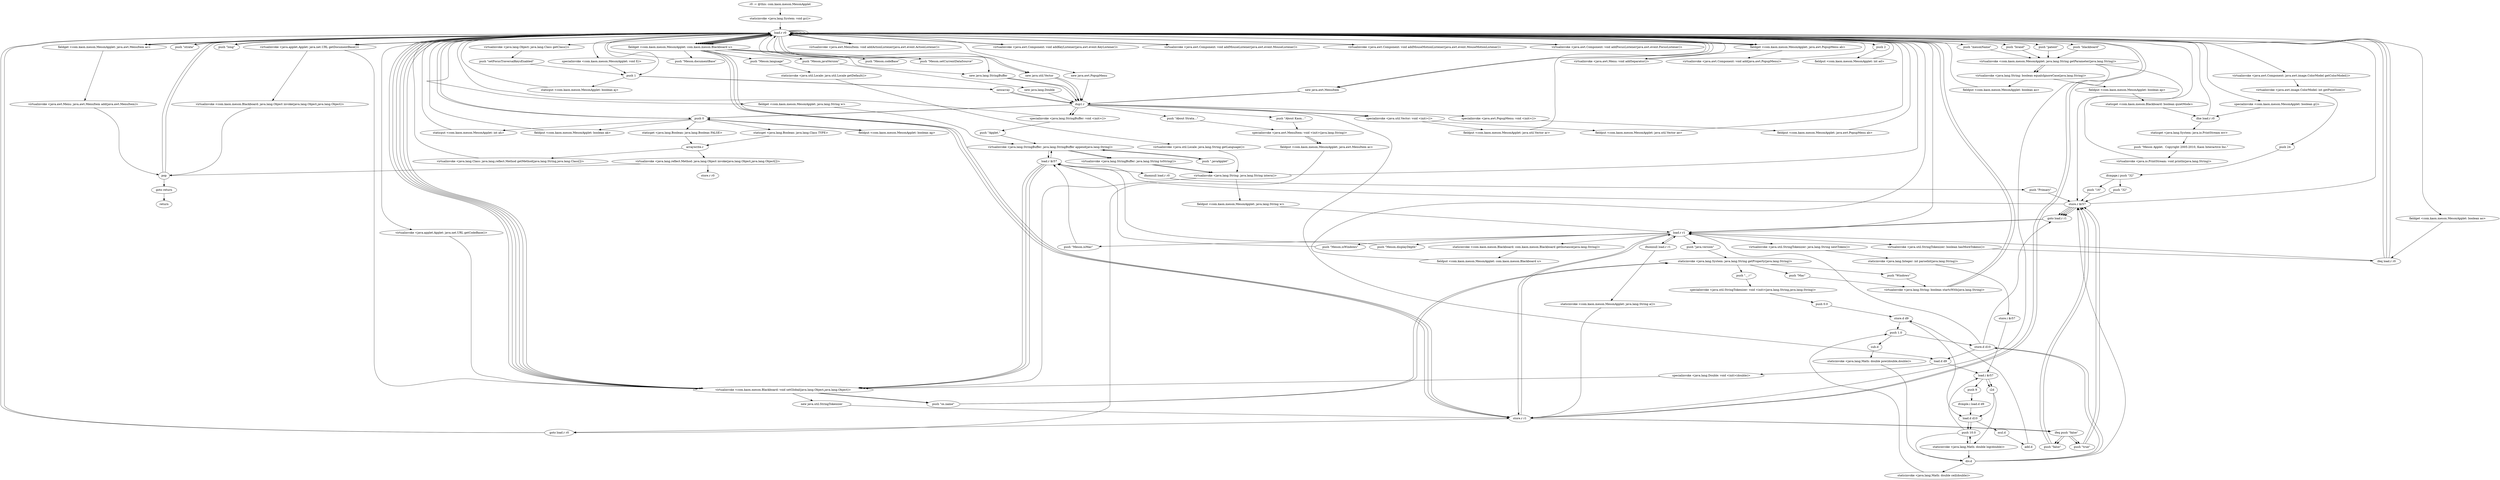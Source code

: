 digraph "" {
    "r0 := @this: com.kaon.meson.MesonApplet"
    "staticinvoke <java.lang.System: void gc()>"
    "r0 := @this: com.kaon.meson.MesonApplet"->"staticinvoke <java.lang.System: void gc()>";
    "load.r r0"
    "staticinvoke <java.lang.System: void gc()>"->"load.r r0";
    "specialinvoke <com.kaon.meson.MesonApplet: void f()>"
    "load.r r0"->"specialinvoke <com.kaon.meson.MesonApplet: void f()>";
    "push 1"
    "specialinvoke <com.kaon.meson.MesonApplet: void f()>"->"push 1";
    "staticput <com.kaon.meson.MesonApplet: boolean aj>"
    "push 1"->"staticput <com.kaon.meson.MesonApplet: boolean aj>";
    "staticput <com.kaon.meson.MesonApplet: boolean aj>"->"load.r r0";
    "push \"strata\""
    "load.r r0"->"push \"strata\"";
    "push \"strata\""->"load.r r0";
    "push \"brand\""
    "load.r r0"->"push \"brand\"";
    "virtualinvoke <com.kaon.meson.MesonApplet: java.lang.String getParameter(java.lang.String)>"
    "push \"brand\""->"virtualinvoke <com.kaon.meson.MesonApplet: java.lang.String getParameter(java.lang.String)>";
    "virtualinvoke <java.lang.String: boolean equalsIgnoreCase(java.lang.String)>"
    "virtualinvoke <com.kaon.meson.MesonApplet: java.lang.String getParameter(java.lang.String)>"->"virtualinvoke <java.lang.String: boolean equalsIgnoreCase(java.lang.String)>";
    "fieldput <com.kaon.meson.MesonApplet: boolean ao>"
    "virtualinvoke <java.lang.String: boolean equalsIgnoreCase(java.lang.String)>"->"fieldput <com.kaon.meson.MesonApplet: boolean ao>";
    "fieldput <com.kaon.meson.MesonApplet: boolean ao>"->"load.r r0";
    "push \"long\""
    "load.r r0"->"push \"long\"";
    "push \"long\""->"load.r r0";
    "push \"patent\""
    "load.r r0"->"push \"patent\"";
    "push \"patent\""->"virtualinvoke <com.kaon.meson.MesonApplet: java.lang.String getParameter(java.lang.String)>";
    "virtualinvoke <com.kaon.meson.MesonApplet: java.lang.String getParameter(java.lang.String)>"->"virtualinvoke <java.lang.String: boolean equalsIgnoreCase(java.lang.String)>";
    "fieldput <com.kaon.meson.MesonApplet: boolean ap>"
    "virtualinvoke <java.lang.String: boolean equalsIgnoreCase(java.lang.String)>"->"fieldput <com.kaon.meson.MesonApplet: boolean ap>";
    "staticget <com.kaon.meson.Blackboard: boolean quietMode>"
    "fieldput <com.kaon.meson.MesonApplet: boolean ap>"->"staticget <com.kaon.meson.Blackboard: boolean quietMode>";
    "ifne load.r r0"
    "staticget <com.kaon.meson.Blackboard: boolean quietMode>"->"ifne load.r r0";
    "staticget <java.lang.System: java.io.PrintStream err>"
    "ifne load.r r0"->"staticget <java.lang.System: java.io.PrintStream err>";
    "push \"Meson Applet.  Copyright 2005-2010, Kaon Interactive Inc.\""
    "staticget <java.lang.System: java.io.PrintStream err>"->"push \"Meson Applet.  Copyright 2005-2010, Kaon Interactive Inc.\"";
    "virtualinvoke <java.io.PrintStream: void println(java.lang.String)>"
    "push \"Meson Applet.  Copyright 2005-2010, Kaon Interactive Inc.\""->"virtualinvoke <java.io.PrintStream: void println(java.lang.String)>";
    "virtualinvoke <java.io.PrintStream: void println(java.lang.String)>"->"load.r r0";
    "push 0"
    "load.r r0"->"push 0";
    "fieldput <com.kaon.meson.MesonApplet: boolean ag>"
    "push 0"->"fieldput <com.kaon.meson.MesonApplet: boolean ag>";
    "fieldput <com.kaon.meson.MesonApplet: boolean ag>"->"push 0";
    "staticput <com.kaon.meson.MesonApplet: int ah>"
    "push 0"->"staticput <com.kaon.meson.MesonApplet: int ah>";
    "staticput <com.kaon.meson.MesonApplet: int ah>"->"load.r r0";
    "load.r r0"->"push 0";
    "fieldput <com.kaon.meson.MesonApplet: boolean ak>"
    "push 0"->"fieldput <com.kaon.meson.MesonApplet: boolean ak>";
    "fieldput <com.kaon.meson.MesonApplet: boolean ak>"->"load.r r0";
    "push \"blackboard\""
    "load.r r0"->"push \"blackboard\"";
    "push \"blackboard\""->"virtualinvoke <com.kaon.meson.MesonApplet: java.lang.String getParameter(java.lang.String)>";
    "store.r r1"
    "virtualinvoke <com.kaon.meson.MesonApplet: java.lang.String getParameter(java.lang.String)>"->"store.r r1";
    "store.r r1"->"load.r r0";
    "push \"mesonName\""
    "load.r r0"->"push \"mesonName\"";
    "push \"mesonName\""->"virtualinvoke <com.kaon.meson.MesonApplet: java.lang.String getParameter(java.lang.String)>";
    "store.r $r57"
    "virtualinvoke <com.kaon.meson.MesonApplet: java.lang.String getParameter(java.lang.String)>"->"store.r $r57";
    "load.r $r57"
    "store.r $r57"->"load.r $r57";
    "ifnonnull load.r r0"
    "load.r $r57"->"ifnonnull load.r r0";
    "push \"Primary\""
    "ifnonnull load.r r0"->"push \"Primary\"";
    "push \"Primary\""->"store.r $r57";
    "store.r $r57"->"load.r r0";
    "new java.lang.StringBuffer"
    "load.r r0"->"new java.lang.StringBuffer";
    "dup1.r"
    "new java.lang.StringBuffer"->"dup1.r";
    "specialinvoke <java.lang.StringBuffer: void <init>()>"
    "dup1.r"->"specialinvoke <java.lang.StringBuffer: void <init>()>";
    "push \"Applet.\""
    "specialinvoke <java.lang.StringBuffer: void <init>()>"->"push \"Applet.\"";
    "virtualinvoke <java.lang.StringBuffer: java.lang.StringBuffer append(java.lang.String)>"
    "push \"Applet.\""->"virtualinvoke <java.lang.StringBuffer: java.lang.StringBuffer append(java.lang.String)>";
    "virtualinvoke <java.lang.StringBuffer: java.lang.StringBuffer append(java.lang.String)>"->"load.r $r57";
    "load.r $r57"->"virtualinvoke <java.lang.StringBuffer: java.lang.StringBuffer append(java.lang.String)>";
    "virtualinvoke <java.lang.StringBuffer: java.lang.String toString()>"
    "virtualinvoke <java.lang.StringBuffer: java.lang.StringBuffer append(java.lang.String)>"->"virtualinvoke <java.lang.StringBuffer: java.lang.String toString()>";
    "virtualinvoke <java.lang.String: java.lang.String intern()>"
    "virtualinvoke <java.lang.StringBuffer: java.lang.String toString()>"->"virtualinvoke <java.lang.String: java.lang.String intern()>";
    "fieldput <com.kaon.meson.MesonApplet: java.lang.String w>"
    "virtualinvoke <java.lang.String: java.lang.String intern()>"->"fieldput <com.kaon.meson.MesonApplet: java.lang.String w>";
    "load.r r1"
    "fieldput <com.kaon.meson.MesonApplet: java.lang.String w>"->"load.r r1";
    "ifnonnull load.r r1"
    "load.r r1"->"ifnonnull load.r r1";
    "staticinvoke <com.kaon.meson.MesonApplet: java.lang.String a()>"
    "ifnonnull load.r r1"->"staticinvoke <com.kaon.meson.MesonApplet: java.lang.String a()>";
    "staticinvoke <com.kaon.meson.MesonApplet: java.lang.String a()>"->"store.r r1";
    "goto load.r r0"
    "store.r r1"->"goto load.r r0";
    "goto load.r r0"->"load.r r0";
    "load.r r0"->"load.r r1";
    "staticinvoke <com.kaon.meson.Blackboard: com.kaon.meson.Blackboard getInstance(java.lang.String)>"
    "load.r r1"->"staticinvoke <com.kaon.meson.Blackboard: com.kaon.meson.Blackboard getInstance(java.lang.String)>";
    "fieldput <com.kaon.meson.MesonApplet: com.kaon.meson.Blackboard u>"
    "staticinvoke <com.kaon.meson.Blackboard: com.kaon.meson.Blackboard getInstance(java.lang.String)>"->"fieldput <com.kaon.meson.MesonApplet: com.kaon.meson.Blackboard u>";
    "fieldput <com.kaon.meson.MesonApplet: com.kaon.meson.Blackboard u>"->"load.r r0";
    "fieldget <com.kaon.meson.MesonApplet: com.kaon.meson.Blackboard u>"
    "load.r r0"->"fieldget <com.kaon.meson.MesonApplet: com.kaon.meson.Blackboard u>";
    "fieldget <com.kaon.meson.MesonApplet: com.kaon.meson.Blackboard u>"->"new java.lang.StringBuffer";
    "new java.lang.StringBuffer"->"dup1.r";
    "dup1.r"->"specialinvoke <java.lang.StringBuffer: void <init>()>";
    "specialinvoke <java.lang.StringBuffer: void <init>()>"->"load.r r0";
    "fieldget <com.kaon.meson.MesonApplet: java.lang.String w>"
    "load.r r0"->"fieldget <com.kaon.meson.MesonApplet: java.lang.String w>";
    "fieldget <com.kaon.meson.MesonApplet: java.lang.String w>"->"virtualinvoke <java.lang.StringBuffer: java.lang.StringBuffer append(java.lang.String)>";
    "push \".javaApplet\""
    "virtualinvoke <java.lang.StringBuffer: java.lang.StringBuffer append(java.lang.String)>"->"push \".javaApplet\"";
    "push \".javaApplet\""->"virtualinvoke <java.lang.StringBuffer: java.lang.StringBuffer append(java.lang.String)>";
    "virtualinvoke <java.lang.StringBuffer: java.lang.StringBuffer append(java.lang.String)>"->"virtualinvoke <java.lang.StringBuffer: java.lang.String toString()>";
    "virtualinvoke <java.lang.StringBuffer: java.lang.String toString()>"->"virtualinvoke <java.lang.String: java.lang.String intern()>";
    "virtualinvoke <java.lang.String: java.lang.String intern()>"->"load.r r0";
    "virtualinvoke <com.kaon.meson.Blackboard: void setGlobal(java.lang.Object,java.lang.Object)>"
    "load.r r0"->"virtualinvoke <com.kaon.meson.Blackboard: void setGlobal(java.lang.Object,java.lang.Object)>";
    "virtualinvoke <com.kaon.meson.Blackboard: void setGlobal(java.lang.Object,java.lang.Object)>"->"load.r r0";
    "load.r r0"->"fieldget <com.kaon.meson.MesonApplet: com.kaon.meson.Blackboard u>";
    "push \"Meson.documentBase\""
    "fieldget <com.kaon.meson.MesonApplet: com.kaon.meson.Blackboard u>"->"push \"Meson.documentBase\"";
    "push \"Meson.documentBase\""->"load.r r0";
    "virtualinvoke <java.applet.Applet: java.net.URL getDocumentBase()>"
    "load.r r0"->"virtualinvoke <java.applet.Applet: java.net.URL getDocumentBase()>";
    "virtualinvoke <java.applet.Applet: java.net.URL getDocumentBase()>"->"virtualinvoke <com.kaon.meson.Blackboard: void setGlobal(java.lang.Object,java.lang.Object)>";
    "virtualinvoke <com.kaon.meson.Blackboard: void setGlobal(java.lang.Object,java.lang.Object)>"->"load.r r0";
    "load.r r0"->"fieldget <com.kaon.meson.MesonApplet: com.kaon.meson.Blackboard u>";
    "push \"Meson.codeBase\""
    "fieldget <com.kaon.meson.MesonApplet: com.kaon.meson.Blackboard u>"->"push \"Meson.codeBase\"";
    "push \"Meson.codeBase\""->"load.r r0";
    "virtualinvoke <java.applet.Applet: java.net.URL getCodeBase()>"
    "load.r r0"->"virtualinvoke <java.applet.Applet: java.net.URL getCodeBase()>";
    "virtualinvoke <java.applet.Applet: java.net.URL getCodeBase()>"->"virtualinvoke <com.kaon.meson.Blackboard: void setGlobal(java.lang.Object,java.lang.Object)>";
    "virtualinvoke <com.kaon.meson.Blackboard: void setGlobal(java.lang.Object,java.lang.Object)>"->"load.r r0";
    "load.r r0"->"fieldget <com.kaon.meson.MesonApplet: com.kaon.meson.Blackboard u>";
    "push \"Meson.setCurrentDataSource\""
    "fieldget <com.kaon.meson.MesonApplet: com.kaon.meson.Blackboard u>"->"push \"Meson.setCurrentDataSource\"";
    "push \"Meson.setCurrentDataSource\""->"load.r r0";
    "load.r r0"->"virtualinvoke <java.applet.Applet: java.net.URL getDocumentBase()>";
    "virtualinvoke <com.kaon.meson.Blackboard: java.lang.Object invoke(java.lang.Object,java.lang.Object)>"
    "virtualinvoke <java.applet.Applet: java.net.URL getDocumentBase()>"->"virtualinvoke <com.kaon.meson.Blackboard: java.lang.Object invoke(java.lang.Object,java.lang.Object)>";
    "pop"
    "virtualinvoke <com.kaon.meson.Blackboard: java.lang.Object invoke(java.lang.Object,java.lang.Object)>"->"pop";
    "pop"->"load.r r0";
    "load.r r0"->"fieldget <com.kaon.meson.MesonApplet: com.kaon.meson.Blackboard u>";
    "fieldget <com.kaon.meson.MesonApplet: com.kaon.meson.Blackboard u>"->"store.r r1";
    "store.r r1"->"load.r r0";
    "virtualinvoke <java.awt.Component: java.awt.image.ColorModel getColorModel()>"
    "load.r r0"->"virtualinvoke <java.awt.Component: java.awt.image.ColorModel getColorModel()>";
    "virtualinvoke <java.awt.image.ColorModel: int getPixelSize()>"
    "virtualinvoke <java.awt.Component: java.awt.image.ColorModel getColorModel()>"->"virtualinvoke <java.awt.image.ColorModel: int getPixelSize()>";
    "push 24"
    "virtualinvoke <java.awt.image.ColorModel: int getPixelSize()>"->"push 24";
    "ifcmpge.i push \"32\""
    "push 24"->"ifcmpge.i push \"32\"";
    "push \"16\""
    "ifcmpge.i push \"32\""->"push \"16\"";
    "push \"16\""->"store.r $r57";
    "goto load.r r1"
    "store.r $r57"->"goto load.r r1";
    "goto load.r r1"->"load.r r1";
    "push \"Meson.displayDepth\""
    "load.r r1"->"push \"Meson.displayDepth\"";
    "push \"Meson.displayDepth\""->"load.r $r57";
    "load.r $r57"->"virtualinvoke <com.kaon.meson.Blackboard: void setGlobal(java.lang.Object,java.lang.Object)>";
    "push \"os.name\""
    "virtualinvoke <com.kaon.meson.Blackboard: void setGlobal(java.lang.Object,java.lang.Object)>"->"push \"os.name\"";
    "staticinvoke <java.lang.System: java.lang.String getProperty(java.lang.String)>"
    "push \"os.name\""->"staticinvoke <java.lang.System: java.lang.String getProperty(java.lang.String)>";
    "push \"Mac\""
    "staticinvoke <java.lang.System: java.lang.String getProperty(java.lang.String)>"->"push \"Mac\"";
    "virtualinvoke <java.lang.String: boolean startsWith(java.lang.String)>"
    "push \"Mac\""->"virtualinvoke <java.lang.String: boolean startsWith(java.lang.String)>";
    "virtualinvoke <java.lang.String: boolean startsWith(java.lang.String)>"->"load.r r0";
    "load.r r0"->"fieldget <com.kaon.meson.MesonApplet: com.kaon.meson.Blackboard u>";
    "fieldget <com.kaon.meson.MesonApplet: com.kaon.meson.Blackboard u>"->"store.r r1";
    "ifeq push \"false\""
    "store.r r1"->"ifeq push \"false\"";
    "push \"true\""
    "ifeq push \"false\""->"push \"true\"";
    "push \"true\""->"store.r $r57";
    "store.r $r57"->"goto load.r r1";
    "goto load.r r1"->"load.r r1";
    "push \"Meson.isMac\""
    "load.r r1"->"push \"Meson.isMac\"";
    "push \"Meson.isMac\""->"load.r $r57";
    "load.r $r57"->"virtualinvoke <com.kaon.meson.Blackboard: void setGlobal(java.lang.Object,java.lang.Object)>";
    "virtualinvoke <com.kaon.meson.Blackboard: void setGlobal(java.lang.Object,java.lang.Object)>"->"push \"os.name\"";
    "push \"os.name\""->"staticinvoke <java.lang.System: java.lang.String getProperty(java.lang.String)>";
    "push \"Windows\""
    "staticinvoke <java.lang.System: java.lang.String getProperty(java.lang.String)>"->"push \"Windows\"";
    "push \"Windows\""->"virtualinvoke <java.lang.String: boolean startsWith(java.lang.String)>";
    "virtualinvoke <java.lang.String: boolean startsWith(java.lang.String)>"->"load.r r0";
    "load.r r0"->"fieldget <com.kaon.meson.MesonApplet: com.kaon.meson.Blackboard u>";
    "fieldget <com.kaon.meson.MesonApplet: com.kaon.meson.Blackboard u>"->"store.r r1";
    "store.r r1"->"ifeq push \"false\"";
    "ifeq push \"false\""->"push \"true\"";
    "push \"true\""->"store.r $r57";
    "store.r $r57"->"goto load.r r1";
    "goto load.r r1"->"load.r r1";
    "push \"Meson.isWindows\""
    "load.r r1"->"push \"Meson.isWindows\"";
    "push \"Meson.isWindows\""->"load.r $r57";
    "load.r $r57"->"virtualinvoke <com.kaon.meson.Blackboard: void setGlobal(java.lang.Object,java.lang.Object)>";
    "virtualinvoke <com.kaon.meson.Blackboard: void setGlobal(java.lang.Object,java.lang.Object)>"->"load.r r0";
    "load.r r0"->"fieldget <com.kaon.meson.MesonApplet: com.kaon.meson.Blackboard u>";
    "push \"Meson.language\""
    "fieldget <com.kaon.meson.MesonApplet: com.kaon.meson.Blackboard u>"->"push \"Meson.language\"";
    "staticinvoke <java.util.Locale: java.util.Locale getDefault()>"
    "push \"Meson.language\""->"staticinvoke <java.util.Locale: java.util.Locale getDefault()>";
    "virtualinvoke <java.util.Locale: java.lang.String getLanguage()>"
    "staticinvoke <java.util.Locale: java.util.Locale getDefault()>"->"virtualinvoke <java.util.Locale: java.lang.String getLanguage()>";
    "virtualinvoke <java.util.Locale: java.lang.String getLanguage()>"->"virtualinvoke <java.lang.String: java.lang.String intern()>";
    "virtualinvoke <java.lang.String: java.lang.String intern()>"->"virtualinvoke <com.kaon.meson.Blackboard: void setGlobal(java.lang.Object,java.lang.Object)>";
    "new java.util.StringTokenizer"
    "virtualinvoke <com.kaon.meson.Blackboard: void setGlobal(java.lang.Object,java.lang.Object)>"->"new java.util.StringTokenizer";
    "new java.util.StringTokenizer"->"store.r r1";
    "store.r r1"->"load.r r1";
    "push \"java.version\""
    "load.r r1"->"push \"java.version\"";
    "push \"java.version\""->"staticinvoke <java.lang.System: java.lang.String getProperty(java.lang.String)>";
    "push \"._ /-\""
    "staticinvoke <java.lang.System: java.lang.String getProperty(java.lang.String)>"->"push \"._ /-\"";
    "specialinvoke <java.util.StringTokenizer: void <init>(java.lang.String,java.lang.String)>"
    "push \"._ /-\""->"specialinvoke <java.util.StringTokenizer: void <init>(java.lang.String,java.lang.String)>";
    "push 0.0"
    "specialinvoke <java.util.StringTokenizer: void <init>(java.lang.String,java.lang.String)>"->"push 0.0";
    "store.d d9"
    "push 0.0"->"store.d d9";
    "push 1.0"
    "store.d d9"->"push 1.0";
    "store.d d10"
    "push 1.0"->"store.d d10";
    "store.d d10"->"load.r r1";
    "virtualinvoke <java.util.StringTokenizer: boolean hasMoreTokens()>"
    "load.r r1"->"virtualinvoke <java.util.StringTokenizer: boolean hasMoreTokens()>";
    "ifeq load.r r0"
    "virtualinvoke <java.util.StringTokenizer: boolean hasMoreTokens()>"->"ifeq load.r r0";
    "ifeq load.r r0"->"load.r r1";
    "virtualinvoke <java.util.StringTokenizer: java.lang.String nextToken()>"
    "load.r r1"->"virtualinvoke <java.util.StringTokenizer: java.lang.String nextToken()>";
    "staticinvoke <java.lang.Integer: int parseInt(java.lang.String)>"
    "virtualinvoke <java.util.StringTokenizer: java.lang.String nextToken()>"->"staticinvoke <java.lang.Integer: int parseInt(java.lang.String)>";
    "store.i $r57"
    "staticinvoke <java.lang.Integer: int parseInt(java.lang.String)>"->"store.i $r57";
    "load.i $r57"
    "store.i $r57"->"load.i $r57";
    "push 9"
    "load.i $r57"->"push 9";
    "ifcmple.i load.d d9"
    "push 9"->"ifcmple.i load.d d9";
    "load.d d10"
    "ifcmple.i load.d d9"->"load.d d10";
    "push 10.0"
    "load.d d10"->"push 10.0";
    "push 10.0"->"load.i $r57";
    "i2d"
    "load.i $r57"->"i2d";
    "staticinvoke <java.lang.Math: double log(double)>"
    "i2d"->"staticinvoke <java.lang.Math: double log(double)>";
    "staticinvoke <java.lang.Math: double log(double)>"->"push 10.0";
    "push 10.0"->"staticinvoke <java.lang.Math: double log(double)>";
    "div.d"
    "staticinvoke <java.lang.Math: double log(double)>"->"div.d";
    "staticinvoke <java.lang.Math: double ceil(double)>"
    "div.d"->"staticinvoke <java.lang.Math: double ceil(double)>";
    "staticinvoke <java.lang.Math: double ceil(double)>"->"push 1.0";
    "sub.d"
    "push 1.0"->"sub.d";
    "staticinvoke <java.lang.Math: double pow(double,double)>"
    "sub.d"->"staticinvoke <java.lang.Math: double pow(double,double)>";
    "staticinvoke <java.lang.Math: double pow(double,double)>"->"div.d";
    "div.d"->"store.d d10";
    "load.d d9"
    "store.d d10"->"load.d d9";
    "load.d d9"->"load.i $r57";
    "load.i $r57"->"i2d";
    "i2d"->"load.d d10";
    "mul.d"
    "load.d d10"->"mul.d";
    "add.d"
    "mul.d"->"add.d";
    "add.d"->"store.d d9";
    "store.d d9"->"load.d d10";
    "load.d d10"->"push 10.0";
    "push 10.0"->"div.d";
    "div.d"->"store.d d10";
    "store.d d10"->"goto load.r r1";
    "div.d"->"store.r $r57";
    "store.r $r57"->"goto load.r r1";
    "ifeq load.r r0"->"load.r r0";
    "load.r r0"->"fieldget <com.kaon.meson.MesonApplet: com.kaon.meson.Blackboard u>";
    "push \"Meson.javaVersion\""
    "fieldget <com.kaon.meson.MesonApplet: com.kaon.meson.Blackboard u>"->"push \"Meson.javaVersion\"";
    "new java.lang.Double"
    "push \"Meson.javaVersion\""->"new java.lang.Double";
    "new java.lang.Double"->"dup1.r";
    "dup1.r"->"load.d d9";
    "specialinvoke <java.lang.Double: void <init>(double)>"
    "load.d d9"->"specialinvoke <java.lang.Double: void <init>(double)>";
    "specialinvoke <java.lang.Double: void <init>(double)>"->"virtualinvoke <com.kaon.meson.Blackboard: void setGlobal(java.lang.Object,java.lang.Object)>";
    "virtualinvoke <com.kaon.meson.Blackboard: void setGlobal(java.lang.Object,java.lang.Object)>"->"load.r r0";
    "new java.util.Vector"
    "load.r r0"->"new java.util.Vector";
    "new java.util.Vector"->"dup1.r";
    "specialinvoke <java.util.Vector: void <init>()>"
    "dup1.r"->"specialinvoke <java.util.Vector: void <init>()>";
    "fieldput <com.kaon.meson.MesonApplet: java.util.Vector ar>"
    "specialinvoke <java.util.Vector: void <init>()>"->"fieldput <com.kaon.meson.MesonApplet: java.util.Vector ar>";
    "fieldput <com.kaon.meson.MesonApplet: java.util.Vector ar>"->"load.r r0";
    "load.r r0"->"new java.util.Vector";
    "new java.util.Vector"->"dup1.r";
    "dup1.r"->"specialinvoke <java.util.Vector: void <init>()>";
    "fieldput <com.kaon.meson.MesonApplet: java.util.Vector ae>"
    "specialinvoke <java.util.Vector: void <init>()>"->"fieldput <com.kaon.meson.MesonApplet: java.util.Vector ae>";
    "fieldput <com.kaon.meson.MesonApplet: java.util.Vector ae>"->"load.r r0";
    "new java.awt.PopupMenu"
    "load.r r0"->"new java.awt.PopupMenu";
    "new java.awt.PopupMenu"->"dup1.r";
    "specialinvoke <java.awt.PopupMenu: void <init>()>"
    "dup1.r"->"specialinvoke <java.awt.PopupMenu: void <init>()>";
    "fieldput <com.kaon.meson.MesonApplet: java.awt.PopupMenu ab>"
    "specialinvoke <java.awt.PopupMenu: void <init>()>"->"fieldput <com.kaon.meson.MesonApplet: java.awt.PopupMenu ab>";
    "fieldput <com.kaon.meson.MesonApplet: java.awt.PopupMenu ab>"->"load.r r0";
    "specialinvoke <com.kaon.meson.MesonApplet: boolean g()>"
    "load.r r0"->"specialinvoke <com.kaon.meson.MesonApplet: boolean g()>";
    "specialinvoke <com.kaon.meson.MesonApplet: boolean g()>"->"ifne load.r r0";
    "ifne load.r r0"->"load.r r0";
    "fieldget <com.kaon.meson.MesonApplet: java.awt.PopupMenu ab>"
    "load.r r0"->"fieldget <com.kaon.meson.MesonApplet: java.awt.PopupMenu ab>";
    "virtualinvoke <java.awt.Menu: void addSeparator()>"
    "fieldget <com.kaon.meson.MesonApplet: java.awt.PopupMenu ab>"->"virtualinvoke <java.awt.Menu: void addSeparator()>";
    "virtualinvoke <java.awt.Menu: void addSeparator()>"->"load.r r0";
    "fieldget <com.kaon.meson.MesonApplet: boolean ao>"
    "load.r r0"->"fieldget <com.kaon.meson.MesonApplet: boolean ao>";
    "fieldget <com.kaon.meson.MesonApplet: boolean ao>"->"ifeq load.r r0";
    "ifeq load.r r0"->"load.r r0";
    "new java.awt.MenuItem"
    "load.r r0"->"new java.awt.MenuItem";
    "new java.awt.MenuItem"->"dup1.r";
    "push \"About Strata...\""
    "dup1.r"->"push \"About Strata...\"";
    "specialinvoke <java.awt.MenuItem: void <init>(java.lang.String)>"
    "push \"About Strata...\""->"specialinvoke <java.awt.MenuItem: void <init>(java.lang.String)>";
    "fieldput <com.kaon.meson.MesonApplet: java.awt.MenuItem ac>"
    "specialinvoke <java.awt.MenuItem: void <init>(java.lang.String)>"->"fieldput <com.kaon.meson.MesonApplet: java.awt.MenuItem ac>";
    "fieldput <com.kaon.meson.MesonApplet: java.awt.MenuItem ac>"->"goto load.r r0";
    "goto load.r r0"->"load.r r0";
    "fieldget <com.kaon.meson.MesonApplet: java.awt.MenuItem ac>"
    "load.r r0"->"fieldget <com.kaon.meson.MesonApplet: java.awt.MenuItem ac>";
    "fieldget <com.kaon.meson.MesonApplet: java.awt.MenuItem ac>"->"load.r r0";
    "virtualinvoke <java.awt.MenuItem: void addActionListener(java.awt.event.ActionListener)>"
    "load.r r0"->"virtualinvoke <java.awt.MenuItem: void addActionListener(java.awt.event.ActionListener)>";
    "virtualinvoke <java.awt.MenuItem: void addActionListener(java.awt.event.ActionListener)>"->"load.r r0";
    "load.r r0"->"fieldget <com.kaon.meson.MesonApplet: java.awt.PopupMenu ab>";
    "fieldget <com.kaon.meson.MesonApplet: java.awt.PopupMenu ab>"->"load.r r0";
    "load.r r0"->"fieldget <com.kaon.meson.MesonApplet: java.awt.MenuItem ac>";
    "virtualinvoke <java.awt.Menu: java.awt.MenuItem add(java.awt.MenuItem)>"
    "fieldget <com.kaon.meson.MesonApplet: java.awt.MenuItem ac>"->"virtualinvoke <java.awt.Menu: java.awt.MenuItem add(java.awt.MenuItem)>";
    "virtualinvoke <java.awt.Menu: java.awt.MenuItem add(java.awt.MenuItem)>"->"pop";
    "pop"->"load.r r0";
    "push 2"
    "load.r r0"->"push 2";
    "fieldput <com.kaon.meson.MesonApplet: int ad>"
    "push 2"->"fieldput <com.kaon.meson.MesonApplet: int ad>";
    "fieldput <com.kaon.meson.MesonApplet: int ad>"->"load.r r0";
    "load.r r0"->"load.r r0";
    "load.r r0"->"fieldget <com.kaon.meson.MesonApplet: java.awt.PopupMenu ab>";
    "virtualinvoke <java.awt.Component: void add(java.awt.PopupMenu)>"
    "fieldget <com.kaon.meson.MesonApplet: java.awt.PopupMenu ab>"->"virtualinvoke <java.awt.Component: void add(java.awt.PopupMenu)>";
    "virtualinvoke <java.awt.Component: void add(java.awt.PopupMenu)>"->"load.r r0";
    "load.r r0"->"load.r r0";
    "virtualinvoke <java.awt.Component: void addKeyListener(java.awt.event.KeyListener)>"
    "load.r r0"->"virtualinvoke <java.awt.Component: void addKeyListener(java.awt.event.KeyListener)>";
    "virtualinvoke <java.awt.Component: void addKeyListener(java.awt.event.KeyListener)>"->"load.r r0";
    "load.r r0"->"load.r r0";
    "virtualinvoke <java.awt.Component: void addMouseListener(java.awt.event.MouseListener)>"
    "load.r r0"->"virtualinvoke <java.awt.Component: void addMouseListener(java.awt.event.MouseListener)>";
    "virtualinvoke <java.awt.Component: void addMouseListener(java.awt.event.MouseListener)>"->"load.r r0";
    "load.r r0"->"load.r r0";
    "virtualinvoke <java.awt.Component: void addMouseMotionListener(java.awt.event.MouseMotionListener)>"
    "load.r r0"->"virtualinvoke <java.awt.Component: void addMouseMotionListener(java.awt.event.MouseMotionListener)>";
    "virtualinvoke <java.awt.Component: void addMouseMotionListener(java.awt.event.MouseMotionListener)>"->"load.r r0";
    "load.r r0"->"load.r r0";
    "virtualinvoke <java.awt.Component: void addFocusListener(java.awt.event.FocusListener)>"
    "load.r r0"->"virtualinvoke <java.awt.Component: void addFocusListener(java.awt.event.FocusListener)>";
    "virtualinvoke <java.awt.Component: void addFocusListener(java.awt.event.FocusListener)>"->"load.r r0";
    "virtualinvoke <java.lang.Object: java.lang.Class getClass()>"
    "load.r r0"->"virtualinvoke <java.lang.Object: java.lang.Class getClass()>";
    "push \"setFocusTraversalKeysEnabled\""
    "virtualinvoke <java.lang.Object: java.lang.Class getClass()>"->"push \"setFocusTraversalKeysEnabled\"";
    "push \"setFocusTraversalKeysEnabled\""->"push 1";
    "newarray"
    "push 1"->"newarray";
    "newarray"->"dup1.r";
    "dup1.r"->"push 0";
    "staticget <java.lang.Boolean: java.lang.Class TYPE>"
    "push 0"->"staticget <java.lang.Boolean: java.lang.Class TYPE>";
    "arraywrite.r"
    "staticget <java.lang.Boolean: java.lang.Class TYPE>"->"arraywrite.r";
    "virtualinvoke <java.lang.Class: java.lang.reflect.Method getMethod(java.lang.String,java.lang.Class[])>"
    "arraywrite.r"->"virtualinvoke <java.lang.Class: java.lang.reflect.Method getMethod(java.lang.String,java.lang.Class[])>";
    "virtualinvoke <java.lang.Class: java.lang.reflect.Method getMethod(java.lang.String,java.lang.Class[])>"->"load.r r0";
    "load.r r0"->"push 1";
    "push 1"->"newarray";
    "newarray"->"dup1.r";
    "dup1.r"->"push 0";
    "staticget <java.lang.Boolean: java.lang.Boolean FALSE>"
    "push 0"->"staticget <java.lang.Boolean: java.lang.Boolean FALSE>";
    "staticget <java.lang.Boolean: java.lang.Boolean FALSE>"->"arraywrite.r";
    "virtualinvoke <java.lang.reflect.Method: java.lang.Object invoke(java.lang.Object,java.lang.Object[])>"
    "arraywrite.r"->"virtualinvoke <java.lang.reflect.Method: java.lang.Object invoke(java.lang.Object,java.lang.Object[])>";
    "virtualinvoke <java.lang.reflect.Method: java.lang.Object invoke(java.lang.Object,java.lang.Object[])>"->"pop";
    "goto return"
    "pop"->"goto return";
    "return"
    "goto return"->"return";
    "store.r r0"
    "virtualinvoke <java.lang.reflect.Method: java.lang.Object invoke(java.lang.Object,java.lang.Object[])>"->"store.r r0";
    "ifeq load.r r0"->"load.r r0";
    "load.r r0"->"new java.awt.MenuItem";
    "new java.awt.MenuItem"->"dup1.r";
    "push \"About Kaon...\""
    "dup1.r"->"push \"About Kaon...\"";
    "push \"About Kaon...\""->"specialinvoke <java.awt.MenuItem: void <init>(java.lang.String)>";
    "specialinvoke <java.awt.MenuItem: void <init>(java.lang.String)>"->"fieldput <com.kaon.meson.MesonApplet: java.awt.MenuItem ac>";
    "push \"false\""
    "ifeq push \"false\""->"push \"false\"";
    "push \"false\""->"store.r $r57";
    "ifeq push \"false\""->"push \"false\"";
    "push \"false\""->"store.r $r57";
    "push \"32\""
    "ifcmpge.i push \"32\""->"push \"32\"";
    "push \"32\""->"store.r $r57";
    "ifnonnull load.r r1"->"load.r r1";
    "load.r r1"->"store.r r1";
}
